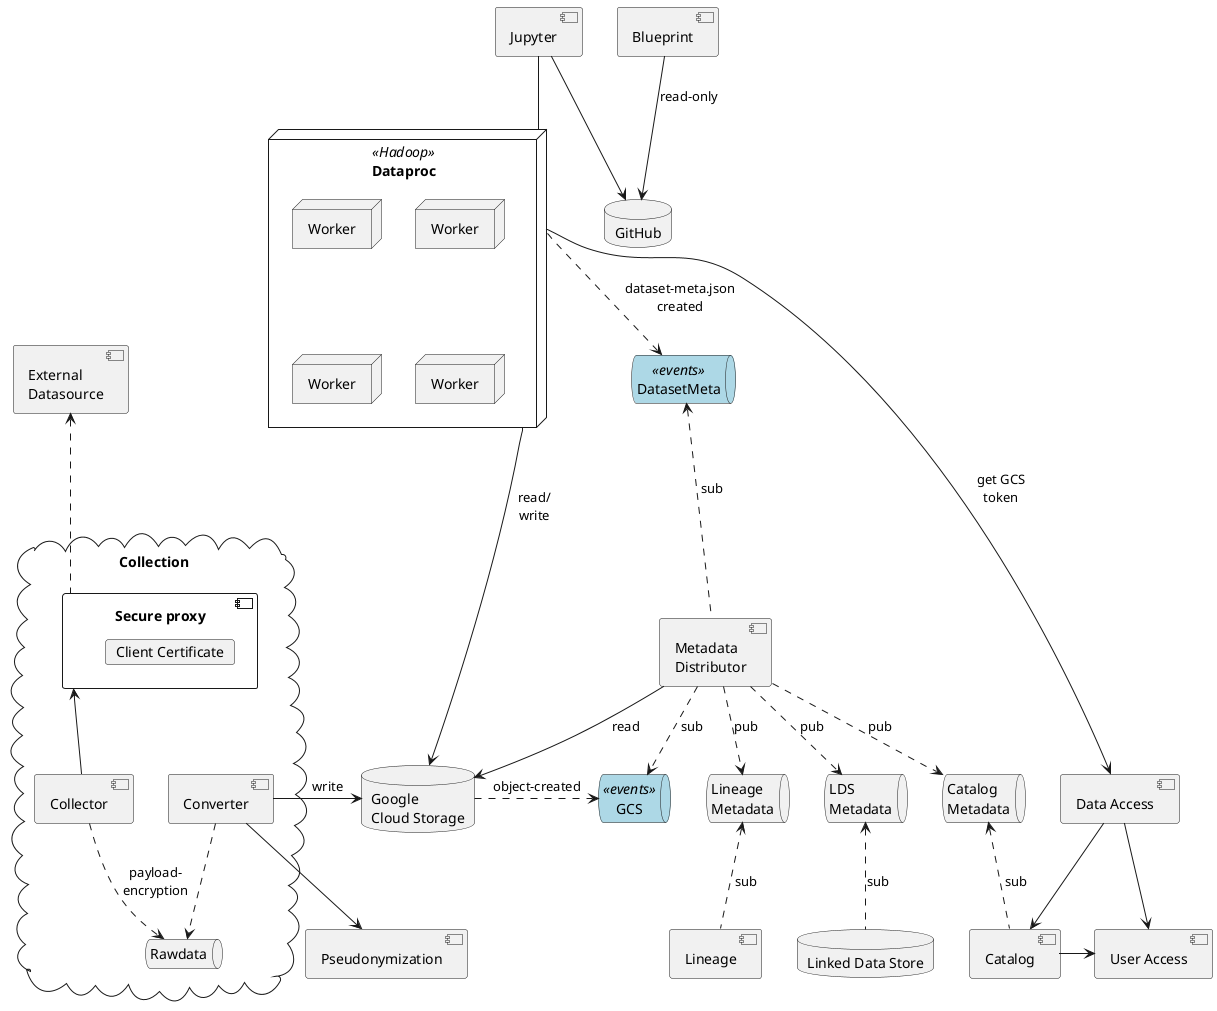 @startuml

skinparam queue {
	backgroundColor<<events>> LightBlue
}

component "User Access" as user_access
component "Catalog" as catalog
component "Pseudonymization" as pseudo
component "Blueprint" as blueprint
component "Lineage" as lineage
component "Data Access" as data_access
database "Linked Data Store" as lds {
}
database "Google\nCloud Storage" as gcs {
}
node "Dataproc" <<Hadoop>> as dataproc {
  node "Worker" as worker1
  node "Worker" as worker2
  node "Worker" as worker3
  node "Worker" as worker4
}
component "Jupyter" as jupyter
catalog -> user_access
data_access --> catalog
data_access --> user_access

database "GitHub" as github

jupyter -- dataproc
jupyter --> github
blueprint --> github : read-only
dataproc ----> gcs : \n\nread/\nwrite
dataproc ----> data_access : get GCS\ntoken

component "External\nDatasource" as source
component "Metadata\nDistributor" as distributor
queue "DatasetMeta" as datasetmetaevents <<events>> {
}
queue "GCS" as gcsevents <<events>> {
}
queue "Catalog\nMetadata" as catalogQ {
}
queue "LDS\nMetadata" as ldsQ {
}
queue "Lineage\nMetadata" as lineageQ {
}
cloud Collection {
    component "Secure proxy" as sec_proxy {
        card "Client Certificate" as client_cert
    }
    component "Collector" as collector
    queue "Rawdata" as rawdata {
    }
    component "Converter" as converter
    collector -u-> sec_proxy
    collector ..> rawdata : payload-\nencryption
    converter ..> rawdata
    converter -> gcs : "      write"
    converter --> pseudo
}

distributor --> gcs : read
distributor ..> lineageQ : pub
distributor ..> catalogQ : pub
distributor ..> ldsQ : pub
gcs .> gcsevents : object-created
dataproc ..> datasetmetaevents : dataset-meta.json\ncreated
distributor .> gcsevents : sub
distributor .u-> datasetmetaevents : sub
lds .u.> ldsQ : sub
catalog .u.> catalogQ : sub
lineage .u.> lineageQ : sub
sec_proxy .u.> source

@enduml